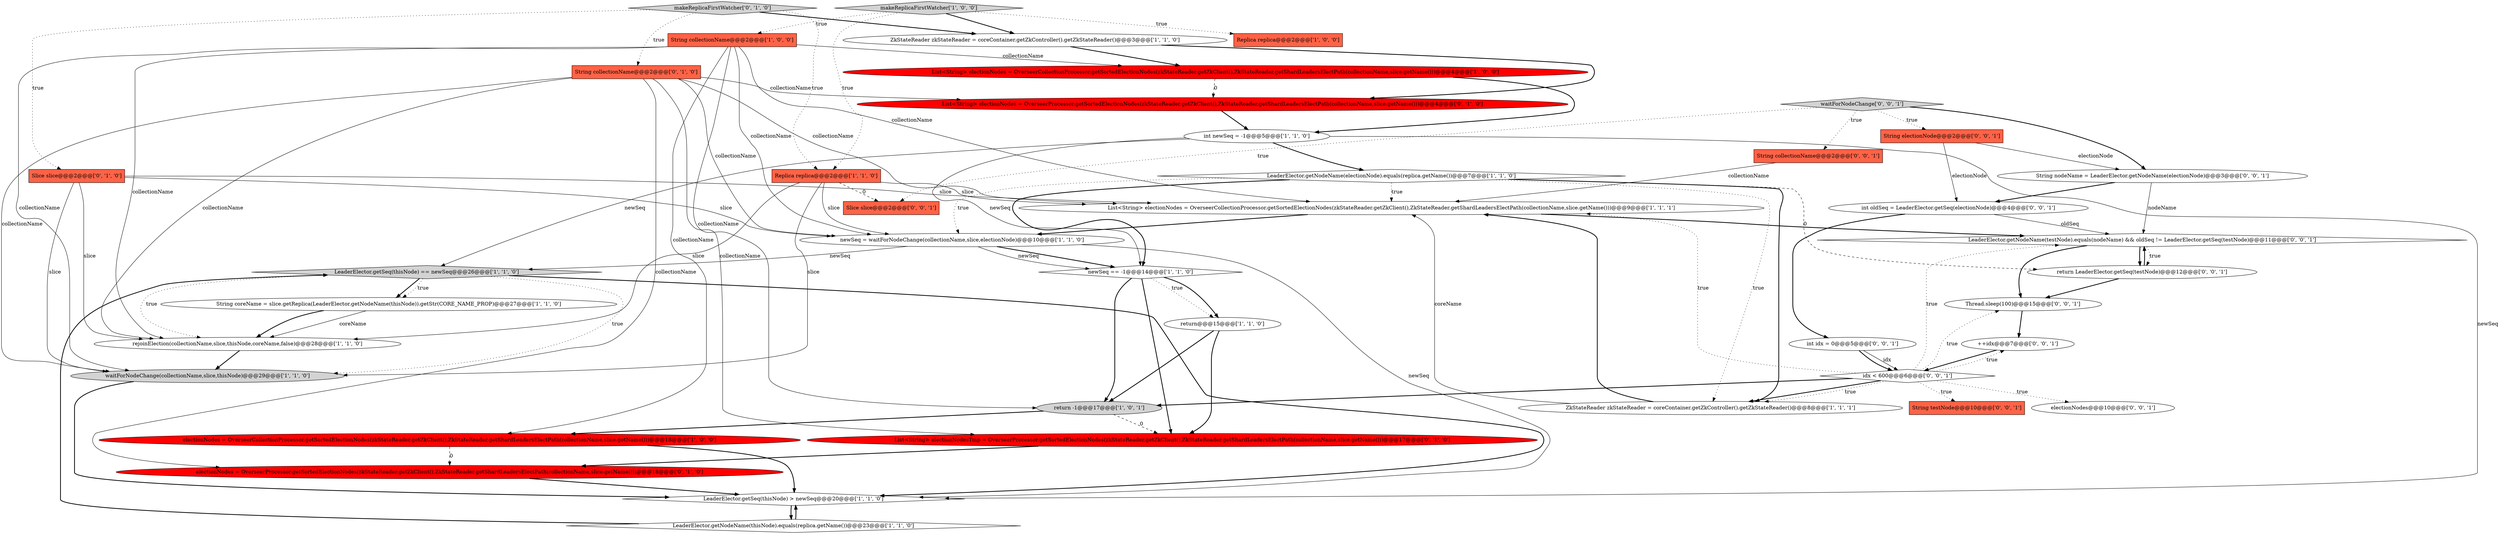 digraph {
12 [style = filled, label = "newSeq = waitForNodeChange(collectionName,slice,electionNode)@@@10@@@['1', '1', '0']", fillcolor = white, shape = ellipse image = "AAA0AAABBB1BBB"];
29 [style = filled, label = "String testNode@@@10@@@['0', '0', '1']", fillcolor = tomato, shape = box image = "AAA0AAABBB3BBB"];
1 [style = filled, label = "ZkStateReader zkStateReader = coreContainer.getZkController().getZkStateReader()@@@8@@@['1', '1', '1']", fillcolor = white, shape = ellipse image = "AAA0AAABBB1BBB"];
6 [style = filled, label = "rejoinElection(collectionName,slice,thisNode,coreName,false)@@@28@@@['1', '1', '0']", fillcolor = white, shape = ellipse image = "AAA0AAABBB1BBB"];
7 [style = filled, label = "waitForNodeChange(collectionName,slice,thisNode)@@@29@@@['1', '1', '0']", fillcolor = lightgray, shape = ellipse image = "AAA0AAABBB1BBB"];
21 [style = filled, label = "List<String> electionNodesTmp = OverseerProcessor.getSortedElectionNodes(zkStateReader.getZkClient(),ZkStateReader.getShardLeadersElectPath(collectionName,slice.getName()))@@@17@@@['0', '1', '0']", fillcolor = red, shape = ellipse image = "AAA1AAABBB2BBB"];
16 [style = filled, label = "LeaderElector.getSeq(thisNode) == newSeq@@@26@@@['1', '1', '0']", fillcolor = lightgray, shape = diamond image = "AAA0AAABBB1BBB"];
40 [style = filled, label = "Slice slice@@@2@@@['0', '0', '1']", fillcolor = tomato, shape = box image = "AAA0AAABBB3BBB"];
35 [style = filled, label = "electionNodes@@@10@@@['0', '0', '1']", fillcolor = white, shape = ellipse image = "AAA0AAABBB3BBB"];
32 [style = filled, label = "Thread.sleep(100)@@@15@@@['0', '0', '1']", fillcolor = white, shape = ellipse image = "AAA0AAABBB3BBB"];
0 [style = filled, label = "LeaderElector.getNodeName(electionNode).equals(replica.getName())@@@7@@@['1', '1', '0']", fillcolor = white, shape = diamond image = "AAA0AAABBB1BBB"];
23 [style = filled, label = "String collectionName@@@2@@@['0', '1', '0']", fillcolor = tomato, shape = box image = "AAA0AAABBB2BBB"];
24 [style = filled, label = "makeReplicaFirstWatcher['0', '1', '0']", fillcolor = lightgray, shape = diamond image = "AAA0AAABBB2BBB"];
2 [style = filled, label = "List<String> electionNodes = OverseerCollectionProcessor.getSortedElectionNodes(zkStateReader.getZkClient(),ZkStateReader.getShardLeadersElectPath(collectionName,slice.getName()))@@@4@@@['1', '0', '0']", fillcolor = red, shape = ellipse image = "AAA1AAABBB1BBB"];
38 [style = filled, label = "LeaderElector.getNodeName(testNode).equals(nodeName) && oldSeq != LeaderElector.getSeq(testNode)@@@11@@@['0', '0', '1']", fillcolor = white, shape = diamond image = "AAA0AAABBB3BBB"];
19 [style = filled, label = "String coreName = slice.getReplica(LeaderElector.getNodeName(thisNode)).getStr(CORE_NAME_PROP)@@@27@@@['1', '1', '0']", fillcolor = white, shape = ellipse image = "AAA0AAABBB1BBB"];
22 [style = filled, label = "Slice slice@@@2@@@['0', '1', '0']", fillcolor = tomato, shape = box image = "AAA0AAABBB2BBB"];
4 [style = filled, label = "makeReplicaFirstWatcher['1', '0', '0']", fillcolor = lightgray, shape = diamond image = "AAA0AAABBB1BBB"];
28 [style = filled, label = "int oldSeq = LeaderElector.getSeq(electionNode)@@@4@@@['0', '0', '1']", fillcolor = white, shape = ellipse image = "AAA0AAABBB3BBB"];
39 [style = filled, label = "idx < 600@@@6@@@['0', '0', '1']", fillcolor = white, shape = diamond image = "AAA0AAABBB3BBB"];
18 [style = filled, label = "Replica replica@@@2@@@['1', '1', '0']", fillcolor = tomato, shape = box image = "AAA0AAABBB1BBB"];
34 [style = filled, label = "String electionNode@@@2@@@['0', '0', '1']", fillcolor = tomato, shape = box image = "AAA0AAABBB3BBB"];
17 [style = filled, label = "electionNodes = OverseerCollectionProcessor.getSortedElectionNodes(zkStateReader.getZkClient(),ZkStateReader.getShardLeadersElectPath(collectionName,slice.getName()))@@@18@@@['1', '0', '0']", fillcolor = red, shape = ellipse image = "AAA1AAABBB1BBB"];
37 [style = filled, label = "++idx@@@7@@@['0', '0', '1']", fillcolor = white, shape = ellipse image = "AAA0AAABBB3BBB"];
14 [style = filled, label = "ZkStateReader zkStateReader = coreContainer.getZkController().getZkStateReader()@@@3@@@['1', '1', '0']", fillcolor = white, shape = ellipse image = "AAA0AAABBB1BBB"];
5 [style = filled, label = "Replica replica@@@2@@@['1', '0', '0']", fillcolor = tomato, shape = box image = "AAA0AAABBB1BBB"];
25 [style = filled, label = "electionNodes = OverseerProcessor.getSortedElectionNodes(zkStateReader.getZkClient(),ZkStateReader.getShardLeadersElectPath(collectionName,slice.getName()))@@@18@@@['0', '1', '0']", fillcolor = red, shape = ellipse image = "AAA1AAABBB2BBB"];
33 [style = filled, label = "String nodeName = LeaderElector.getNodeName(electionNode)@@@3@@@['0', '0', '1']", fillcolor = white, shape = ellipse image = "AAA0AAABBB3BBB"];
8 [style = filled, label = "String collectionName@@@2@@@['1', '0', '0']", fillcolor = tomato, shape = box image = "AAA0AAABBB1BBB"];
30 [style = filled, label = "int idx = 0@@@5@@@['0', '0', '1']", fillcolor = white, shape = ellipse image = "AAA0AAABBB3BBB"];
9 [style = filled, label = "newSeq == -1@@@14@@@['1', '1', '0']", fillcolor = white, shape = diamond image = "AAA0AAABBB1BBB"];
10 [style = filled, label = "int newSeq = -1@@@5@@@['1', '1', '0']", fillcolor = white, shape = ellipse image = "AAA0AAABBB1BBB"];
3 [style = filled, label = "LeaderElector.getNodeName(thisNode).equals(replica.getName())@@@23@@@['1', '1', '0']", fillcolor = white, shape = diamond image = "AAA0AAABBB1BBB"];
11 [style = filled, label = "List<String> electionNodes = OverseerCollectionProcessor.getSortedElectionNodes(zkStateReader.getZkClient(),ZkStateReader.getShardLeadersElectPath(collectionName,slice.getName()))@@@9@@@['1', '1', '1']", fillcolor = white, shape = ellipse image = "AAA0AAABBB1BBB"];
13 [style = filled, label = "return -1@@@17@@@['1', '0', '1']", fillcolor = lightgray, shape = ellipse image = "AAA0AAABBB1BBB"];
15 [style = filled, label = "return@@@15@@@['1', '1', '0']", fillcolor = white, shape = ellipse image = "AAA0AAABBB1BBB"];
26 [style = filled, label = "List<String> electionNodes = OverseerProcessor.getSortedElectionNodes(zkStateReader.getZkClient(),ZkStateReader.getShardLeadersElectPath(collectionName,slice.getName()))@@@4@@@['0', '1', '0']", fillcolor = red, shape = ellipse image = "AAA1AAABBB2BBB"];
36 [style = filled, label = "String collectionName@@@2@@@['0', '0', '1']", fillcolor = tomato, shape = box image = "AAA0AAABBB3BBB"];
20 [style = filled, label = "LeaderElector.getSeq(thisNode) > newSeq@@@20@@@['1', '1', '0']", fillcolor = white, shape = diamond image = "AAA0AAABBB1BBB"];
31 [style = filled, label = "waitForNodeChange['0', '0', '1']", fillcolor = lightgray, shape = diamond image = "AAA0AAABBB3BBB"];
27 [style = filled, label = "return LeaderElector.getSeq(testNode)@@@12@@@['0', '0', '1']", fillcolor = white, shape = ellipse image = "AAA0AAABBB3BBB"];
36->11 [style = solid, label="collectionName"];
34->33 [style = solid, label="electionNode"];
0->12 [style = dotted, label="true"];
4->18 [style = dotted, label="true"];
27->38 [style = bold, label=""];
27->32 [style = bold, label=""];
32->37 [style = bold, label=""];
26->10 [style = bold, label=""];
19->6 [style = solid, label="coreName"];
15->21 [style = bold, label=""];
12->16 [style = solid, label="newSeq"];
39->11 [style = dotted, label="true"];
18->11 [style = solid, label="slice"];
18->12 [style = solid, label="slice"];
3->16 [style = bold, label=""];
12->9 [style = bold, label=""];
10->9 [style = solid, label="newSeq"];
16->7 [style = dotted, label="true"];
13->17 [style = bold, label=""];
13->21 [style = dashed, label="0"];
23->26 [style = solid, label="collectionName"];
10->16 [style = solid, label="newSeq"];
9->21 [style = bold, label=""];
31->34 [style = dotted, label="true"];
9->15 [style = dotted, label="true"];
1->11 [style = solid, label="coreName"];
2->26 [style = dashed, label="0"];
23->25 [style = solid, label="collectionName"];
0->11 [style = dotted, label="true"];
10->20 [style = solid, label="newSeq"];
17->20 [style = bold, label=""];
39->35 [style = dotted, label="true"];
15->13 [style = bold, label=""];
28->30 [style = bold, label=""];
18->7 [style = solid, label="slice"];
31->40 [style = dotted, label="true"];
33->28 [style = bold, label=""];
22->7 [style = solid, label="slice"];
34->28 [style = solid, label="electionNode"];
8->11 [style = solid, label="collectionName"];
8->2 [style = solid, label="collectionName"];
11->12 [style = bold, label=""];
20->3 [style = bold, label=""];
0->27 [style = dashed, label="0"];
12->9 [style = solid, label="newSeq"];
21->25 [style = bold, label=""];
22->11 [style = solid, label="slice"];
33->38 [style = solid, label="nodeName"];
16->19 [style = bold, label=""];
19->6 [style = bold, label=""];
1->11 [style = bold, label=""];
38->32 [style = bold, label=""];
39->29 [style = dotted, label="true"];
30->39 [style = solid, label="idx"];
8->13 [style = solid, label="collectionName"];
24->22 [style = dotted, label="true"];
31->33 [style = bold, label=""];
10->0 [style = bold, label=""];
6->7 [style = bold, label=""];
16->20 [style = bold, label=""];
23->6 [style = solid, label="collectionName"];
24->18 [style = dotted, label="true"];
4->5 [style = dotted, label="true"];
18->40 [style = dashed, label="0"];
4->14 [style = bold, label=""];
39->13 [style = bold, label=""];
38->27 [style = dotted, label="true"];
38->27 [style = bold, label=""];
7->20 [style = bold, label=""];
2->10 [style = bold, label=""];
8->12 [style = solid, label="collectionName"];
17->25 [style = dashed, label="0"];
39->37 [style = dotted, label="true"];
25->20 [style = bold, label=""];
23->11 [style = solid, label="collectionName"];
24->23 [style = dotted, label="true"];
0->1 [style = bold, label=""];
39->1 [style = bold, label=""];
14->2 [style = bold, label=""];
39->1 [style = dotted, label="true"];
37->39 [style = bold, label=""];
0->1 [style = dotted, label="true"];
16->19 [style = dotted, label="true"];
0->9 [style = bold, label=""];
11->38 [style = bold, label=""];
8->17 [style = solid, label="collectionName"];
8->7 [style = solid, label="collectionName"];
39->38 [style = dotted, label="true"];
4->8 [style = dotted, label="true"];
23->21 [style = solid, label="collectionName"];
18->6 [style = solid, label="slice"];
23->7 [style = solid, label="collectionName"];
22->6 [style = solid, label="slice"];
24->14 [style = bold, label=""];
14->26 [style = bold, label=""];
8->6 [style = solid, label="collectionName"];
3->20 [style = bold, label=""];
39->32 [style = dotted, label="true"];
9->15 [style = bold, label=""];
30->39 [style = bold, label=""];
23->12 [style = solid, label="collectionName"];
12->20 [style = solid, label="newSeq"];
31->36 [style = dotted, label="true"];
28->38 [style = solid, label="oldSeq"];
16->6 [style = dotted, label="true"];
9->13 [style = bold, label=""];
22->12 [style = solid, label="slice"];
}
